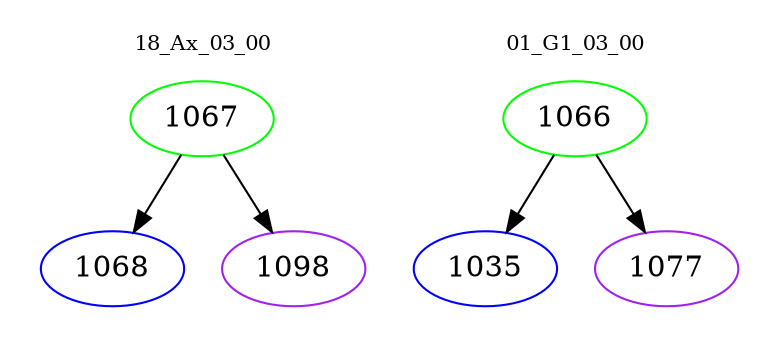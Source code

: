 digraph{
subgraph cluster_0 {
color = white
label = "18_Ax_03_00";
fontsize=10;
T0_1067 [label="1067", color="green"]
T0_1067 -> T0_1068 [color="black"]
T0_1068 [label="1068", color="blue"]
T0_1067 -> T0_1098 [color="black"]
T0_1098 [label="1098", color="purple"]
}
subgraph cluster_1 {
color = white
label = "01_G1_03_00";
fontsize=10;
T1_1066 [label="1066", color="green"]
T1_1066 -> T1_1035 [color="black"]
T1_1035 [label="1035", color="blue"]
T1_1066 -> T1_1077 [color="black"]
T1_1077 [label="1077", color="purple"]
}
}
